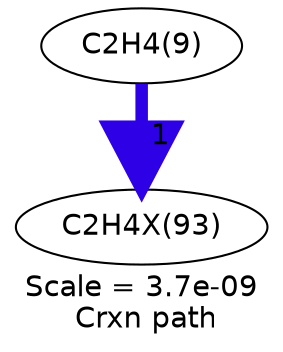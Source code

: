 digraph reaction_paths {
center=1;
s10 -> s17[fontname="Helvetica", style="setlinewidth(6)", arrowsize=3, color="0.7, 1.5, 0.9"
, label=" 1"];
s10 [ fontname="Helvetica", label="C2H4(9)"];
s17 [ fontname="Helvetica", label="C2H4X(93)"];
 label = "Scale = 3.7e-09\l Crxn path";
 fontname = "Helvetica";
}
